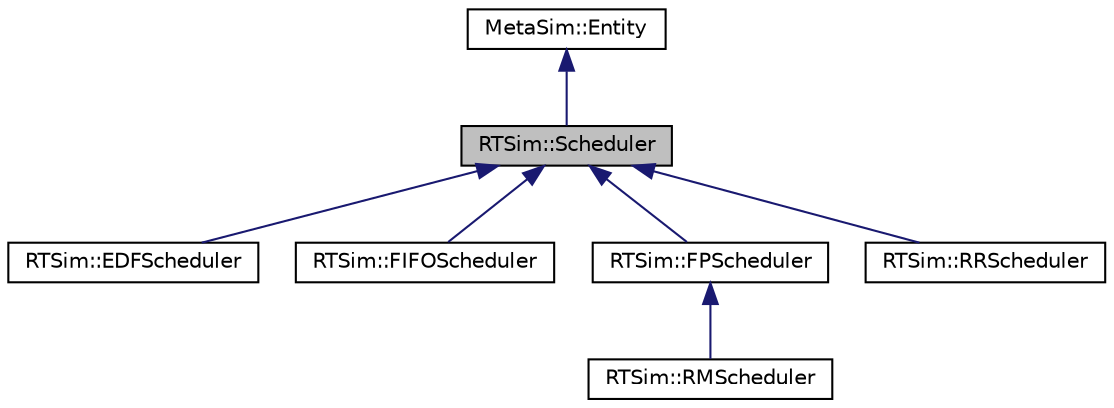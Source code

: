 digraph "RTSim::Scheduler"
{
  edge [fontname="Helvetica",fontsize="10",labelfontname="Helvetica",labelfontsize="10"];
  node [fontname="Helvetica",fontsize="10",shape=record];
  Node0 [label="RTSim::Scheduler",height=0.2,width=0.4,color="black", fillcolor="grey75", style="filled", fontcolor="black"];
  Node1 -> Node0 [dir="back",color="midnightblue",fontsize="10",style="solid",fontname="Helvetica"];
  Node1 [label="MetaSim::Entity",height=0.2,width=0.4,color="black", fillcolor="white", style="filled",URL="$classMetaSim_1_1Entity.html"];
  Node0 -> Node2 [dir="back",color="midnightblue",fontsize="10",style="solid",fontname="Helvetica"];
  Node2 [label="RTSim::EDFScheduler",height=0.2,width=0.4,color="black", fillcolor="white", style="filled",URL="$classRTSim_1_1EDFScheduler.html"];
  Node0 -> Node3 [dir="back",color="midnightblue",fontsize="10",style="solid",fontname="Helvetica"];
  Node3 [label="RTSim::FIFOScheduler",height=0.2,width=0.4,color="black", fillcolor="white", style="filled",URL="$classRTSim_1_1FIFOScheduler.html"];
  Node0 -> Node4 [dir="back",color="midnightblue",fontsize="10",style="solid",fontname="Helvetica"];
  Node4 [label="RTSim::FPScheduler",height=0.2,width=0.4,color="black", fillcolor="white", style="filled",URL="$classRTSim_1_1FPScheduler.html"];
  Node4 -> Node5 [dir="back",color="midnightblue",fontsize="10",style="solid",fontname="Helvetica"];
  Node5 [label="RTSim::RMScheduler",height=0.2,width=0.4,color="black", fillcolor="white", style="filled",URL="$classRTSim_1_1RMScheduler.html"];
  Node0 -> Node6 [dir="back",color="midnightblue",fontsize="10",style="solid",fontname="Helvetica"];
  Node6 [label="RTSim::RRScheduler",height=0.2,width=0.4,color="black", fillcolor="white", style="filled",URL="$classRTSim_1_1RRScheduler.html"];
}
